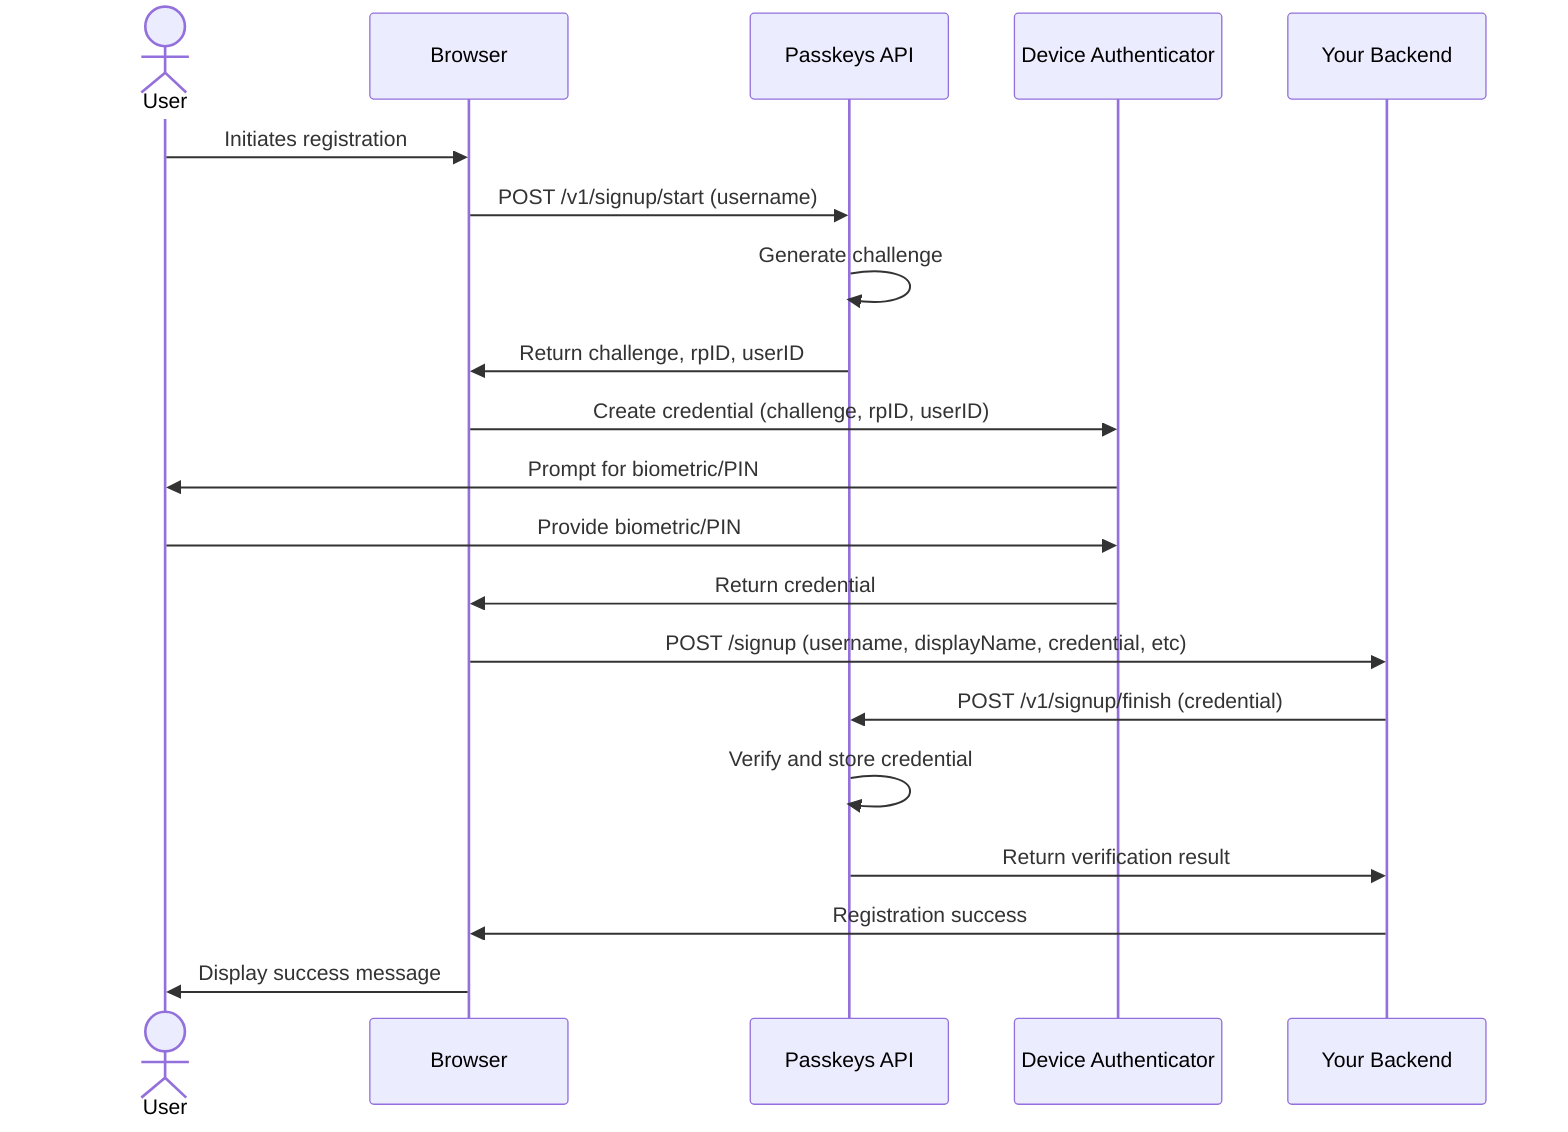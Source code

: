 sequenceDiagram
    actor User
    participant Browser
    participant PasskeyAPI as Passkeys API
    participant Authenticator as Device Authenticator
    participant Backend as Your Backend

    User->>Browser: Initiates registration
    Browser->>PasskeyAPI: POST /v1/signup/start (username)
    PasskeyAPI->>PasskeyAPI: Generate challenge
    PasskeyAPI->>Browser: Return challenge, rpID, userID
    Browser->>Authenticator: Create credential (challenge, rpID, userID)
    Authenticator->>User: Prompt for biometric/PIN
    User->>Authenticator: Provide biometric/PIN
    Authenticator->>Browser: Return credential
    Browser->>Backend: POST /signup (username, displayName, credential, etc)
    Backend->>PasskeyAPI: POST /v1/signup/finish (credential)
    PasskeyAPI->>PasskeyAPI: Verify and store credential
    PasskeyAPI->>Backend: Return verification result
    Backend->>Browser: Registration success
    Browser->>User: Display success message